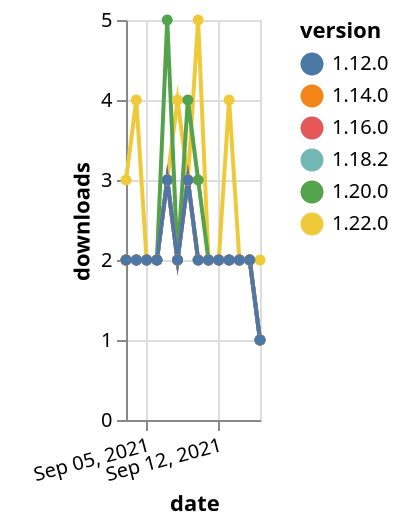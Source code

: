 {"$schema": "https://vega.github.io/schema/vega-lite/v5.json", "description": "A simple bar chart with embedded data.", "data": {"values": [{"date": "2021-09-03", "total": 260, "delta": 3, "version": "1.22.0"}, {"date": "2021-09-04", "total": 264, "delta": 4, "version": "1.22.0"}, {"date": "2021-09-05", "total": 266, "delta": 2, "version": "1.22.0"}, {"date": "2021-09-06", "total": 268, "delta": 2, "version": "1.22.0"}, {"date": "2021-09-07", "total": 271, "delta": 3, "version": "1.22.0"}, {"date": "2021-09-08", "total": 275, "delta": 4, "version": "1.22.0"}, {"date": "2021-09-09", "total": 278, "delta": 3, "version": "1.22.0"}, {"date": "2021-09-10", "total": 283, "delta": 5, "version": "1.22.0"}, {"date": "2021-09-11", "total": 285, "delta": 2, "version": "1.22.0"}, {"date": "2021-09-12", "total": 287, "delta": 2, "version": "1.22.0"}, {"date": "2021-09-13", "total": 291, "delta": 4, "version": "1.22.0"}, {"date": "2021-09-14", "total": 293, "delta": 2, "version": "1.22.0"}, {"date": "2021-09-15", "total": 295, "delta": 2, "version": "1.22.0"}, {"date": "2021-09-16", "total": 297, "delta": 2, "version": "1.22.0"}, {"date": "2021-09-03", "total": 1043, "delta": 2, "version": "1.18.2"}, {"date": "2021-09-04", "total": 1045, "delta": 2, "version": "1.18.2"}, {"date": "2021-09-05", "total": 1047, "delta": 2, "version": "1.18.2"}, {"date": "2021-09-06", "total": 1049, "delta": 2, "version": "1.18.2"}, {"date": "2021-09-07", "total": 1052, "delta": 3, "version": "1.18.2"}, {"date": "2021-09-08", "total": 1054, "delta": 2, "version": "1.18.2"}, {"date": "2021-09-09", "total": 1057, "delta": 3, "version": "1.18.2"}, {"date": "2021-09-10", "total": 1059, "delta": 2, "version": "1.18.2"}, {"date": "2021-09-11", "total": 1061, "delta": 2, "version": "1.18.2"}, {"date": "2021-09-12", "total": 1063, "delta": 2, "version": "1.18.2"}, {"date": "2021-09-13", "total": 1065, "delta": 2, "version": "1.18.2"}, {"date": "2021-09-14", "total": 1067, "delta": 2, "version": "1.18.2"}, {"date": "2021-09-15", "total": 1069, "delta": 2, "version": "1.18.2"}, {"date": "2021-09-16", "total": 1070, "delta": 1, "version": "1.18.2"}, {"date": "2021-09-03", "total": 771, "delta": 2, "version": "1.20.0"}, {"date": "2021-09-04", "total": 773, "delta": 2, "version": "1.20.0"}, {"date": "2021-09-05", "total": 775, "delta": 2, "version": "1.20.0"}, {"date": "2021-09-06", "total": 777, "delta": 2, "version": "1.20.0"}, {"date": "2021-09-07", "total": 782, "delta": 5, "version": "1.20.0"}, {"date": "2021-09-08", "total": 784, "delta": 2, "version": "1.20.0"}, {"date": "2021-09-09", "total": 788, "delta": 4, "version": "1.20.0"}, {"date": "2021-09-10", "total": 791, "delta": 3, "version": "1.20.0"}, {"date": "2021-09-11", "total": 793, "delta": 2, "version": "1.20.0"}, {"date": "2021-09-12", "total": 795, "delta": 2, "version": "1.20.0"}, {"date": "2021-09-13", "total": 797, "delta": 2, "version": "1.20.0"}, {"date": "2021-09-14", "total": 799, "delta": 2, "version": "1.20.0"}, {"date": "2021-09-15", "total": 801, "delta": 2, "version": "1.20.0"}, {"date": "2021-09-16", "total": 802, "delta": 1, "version": "1.20.0"}, {"date": "2021-09-03", "total": 1534, "delta": 2, "version": "1.16.0"}, {"date": "2021-09-04", "total": 1536, "delta": 2, "version": "1.16.0"}, {"date": "2021-09-05", "total": 1538, "delta": 2, "version": "1.16.0"}, {"date": "2021-09-06", "total": 1540, "delta": 2, "version": "1.16.0"}, {"date": "2021-09-07", "total": 1543, "delta": 3, "version": "1.16.0"}, {"date": "2021-09-08", "total": 1545, "delta": 2, "version": "1.16.0"}, {"date": "2021-09-09", "total": 1548, "delta": 3, "version": "1.16.0"}, {"date": "2021-09-10", "total": 1550, "delta": 2, "version": "1.16.0"}, {"date": "2021-09-11", "total": 1552, "delta": 2, "version": "1.16.0"}, {"date": "2021-09-12", "total": 1554, "delta": 2, "version": "1.16.0"}, {"date": "2021-09-13", "total": 1556, "delta": 2, "version": "1.16.0"}, {"date": "2021-09-14", "total": 1558, "delta": 2, "version": "1.16.0"}, {"date": "2021-09-15", "total": 1560, "delta": 2, "version": "1.16.0"}, {"date": "2021-09-16", "total": 1561, "delta": 1, "version": "1.16.0"}, {"date": "2021-09-03", "total": 1708, "delta": 2, "version": "1.14.0"}, {"date": "2021-09-04", "total": 1710, "delta": 2, "version": "1.14.0"}, {"date": "2021-09-05", "total": 1712, "delta": 2, "version": "1.14.0"}, {"date": "2021-09-06", "total": 1714, "delta": 2, "version": "1.14.0"}, {"date": "2021-09-07", "total": 1717, "delta": 3, "version": "1.14.0"}, {"date": "2021-09-08", "total": 1719, "delta": 2, "version": "1.14.0"}, {"date": "2021-09-09", "total": 1722, "delta": 3, "version": "1.14.0"}, {"date": "2021-09-10", "total": 1724, "delta": 2, "version": "1.14.0"}, {"date": "2021-09-11", "total": 1726, "delta": 2, "version": "1.14.0"}, {"date": "2021-09-12", "total": 1728, "delta": 2, "version": "1.14.0"}, {"date": "2021-09-13", "total": 1730, "delta": 2, "version": "1.14.0"}, {"date": "2021-09-14", "total": 1732, "delta": 2, "version": "1.14.0"}, {"date": "2021-09-15", "total": 1734, "delta": 2, "version": "1.14.0"}, {"date": "2021-09-16", "total": 1735, "delta": 1, "version": "1.14.0"}, {"date": "2021-09-03", "total": 2081, "delta": 2, "version": "1.12.0"}, {"date": "2021-09-04", "total": 2083, "delta": 2, "version": "1.12.0"}, {"date": "2021-09-05", "total": 2085, "delta": 2, "version": "1.12.0"}, {"date": "2021-09-06", "total": 2087, "delta": 2, "version": "1.12.0"}, {"date": "2021-09-07", "total": 2090, "delta": 3, "version": "1.12.0"}, {"date": "2021-09-08", "total": 2092, "delta": 2, "version": "1.12.0"}, {"date": "2021-09-09", "total": 2095, "delta": 3, "version": "1.12.0"}, {"date": "2021-09-10", "total": 2097, "delta": 2, "version": "1.12.0"}, {"date": "2021-09-11", "total": 2099, "delta": 2, "version": "1.12.0"}, {"date": "2021-09-12", "total": 2101, "delta": 2, "version": "1.12.0"}, {"date": "2021-09-13", "total": 2103, "delta": 2, "version": "1.12.0"}, {"date": "2021-09-14", "total": 2105, "delta": 2, "version": "1.12.0"}, {"date": "2021-09-15", "total": 2107, "delta": 2, "version": "1.12.0"}, {"date": "2021-09-16", "total": 2108, "delta": 1, "version": "1.12.0"}]}, "width": "container", "mark": {"type": "line", "point": {"filled": true}}, "encoding": {"x": {"field": "date", "type": "temporal", "timeUnit": "yearmonthdate", "title": "date", "axis": {"labelAngle": -15}}, "y": {"field": "delta", "type": "quantitative", "title": "downloads"}, "color": {"field": "version", "type": "nominal"}, "tooltip": {"field": "delta"}}}